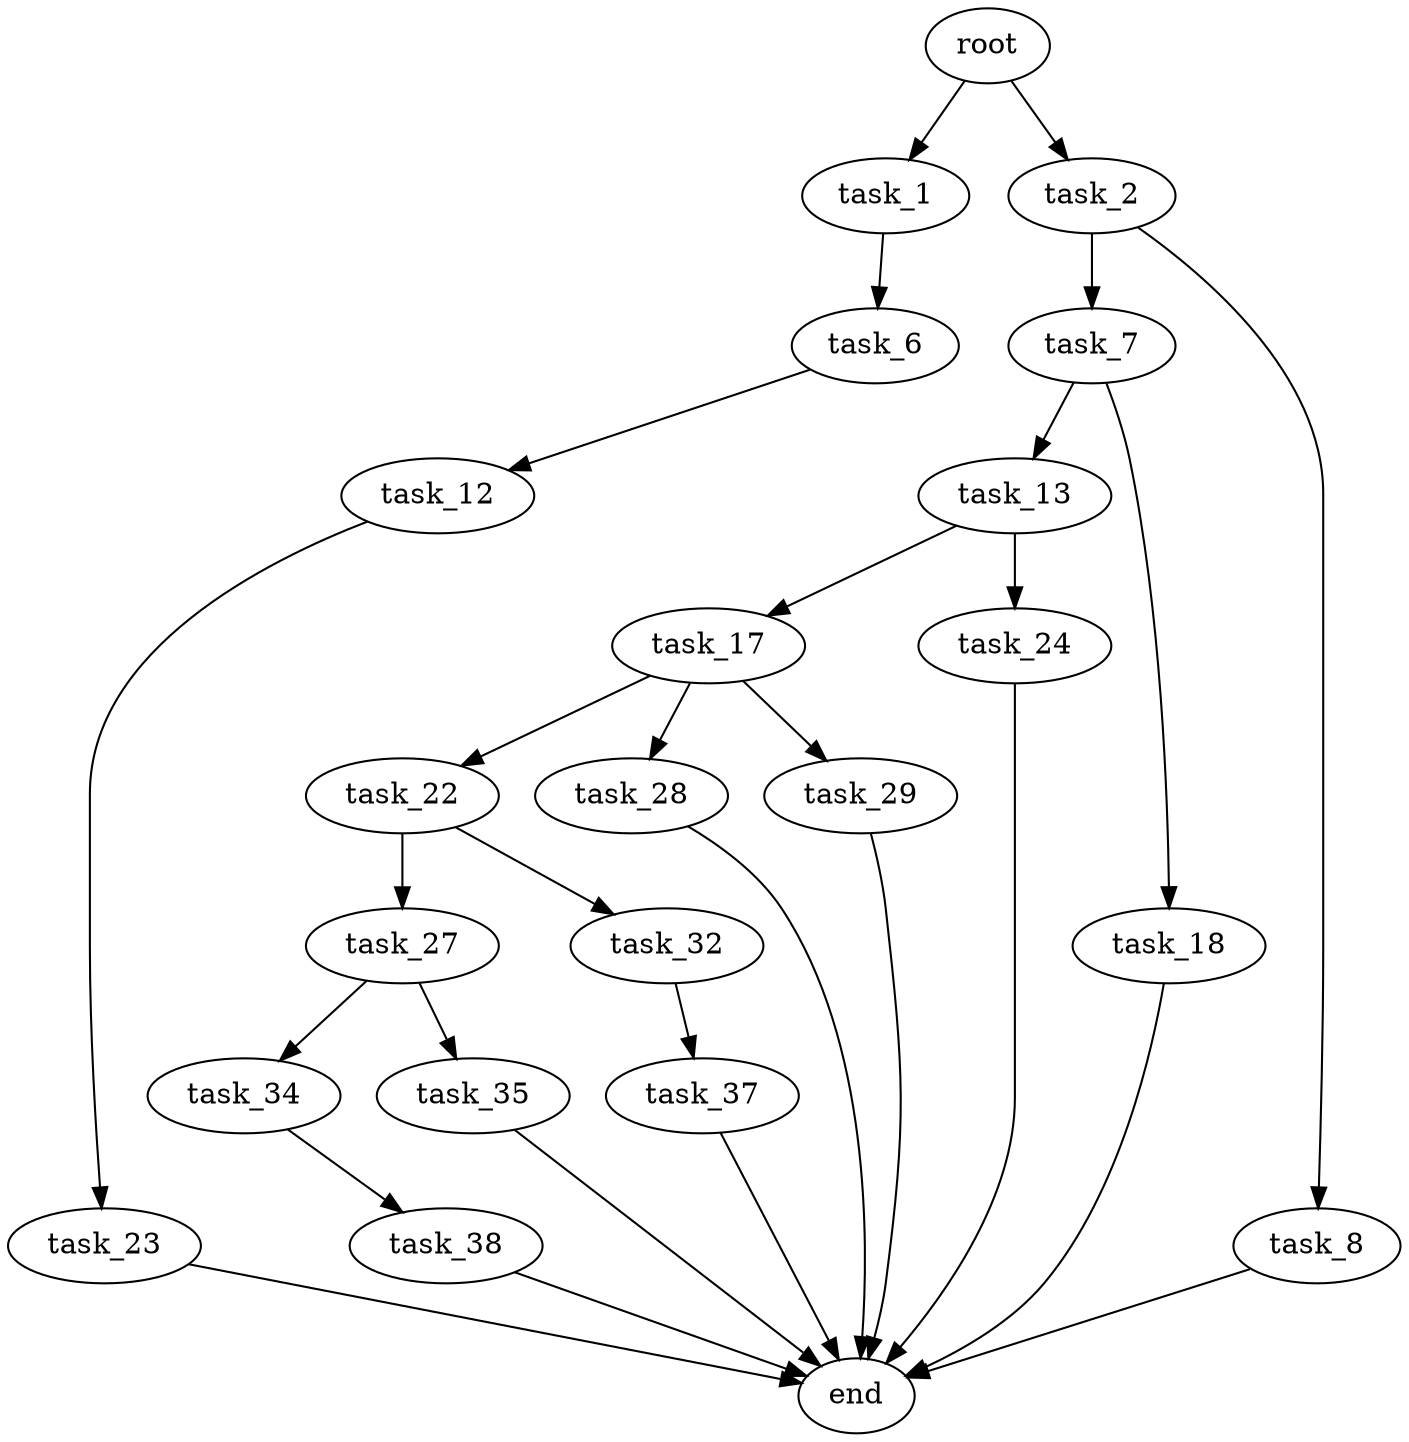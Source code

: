 digraph G {
  root [size="0.000000"];
  task_1 [size="231928233984.000000"];
  task_2 [size="7895857809.000000"];
  task_6 [size="359892363724.000000"];
  task_7 [size="246707670556.000000"];
  task_8 [size="231928233984.000000"];
  task_12 [size="231928233984.000000"];
  task_13 [size="8589934592.000000"];
  task_17 [size="40154458439.000000"];
  task_18 [size="549755813888.000000"];
  task_22 [size="41043988073.000000"];
  task_23 [size="26885122671.000000"];
  task_24 [size="5208170052.000000"];
  task_27 [size="1104657242.000000"];
  task_28 [size="8589934592.000000"];
  task_29 [size="231928233984.000000"];
  task_32 [size="6616050499.000000"];
  task_34 [size="11962128986.000000"];
  task_35 [size="23815932134.000000"];
  task_37 [size="1310639060923.000000"];
  task_38 [size="68719476736.000000"];
  end [size="0.000000"];

  root -> task_1 [size="1.000000"];
  root -> task_2 [size="1.000000"];
  task_1 -> task_6 [size="301989888.000000"];
  task_2 -> task_7 [size="33554432.000000"];
  task_2 -> task_8 [size="33554432.000000"];
  task_6 -> task_12 [size="536870912.000000"];
  task_7 -> task_13 [size="679477248.000000"];
  task_7 -> task_18 [size="679477248.000000"];
  task_8 -> end [size="1.000000"];
  task_12 -> task_23 [size="301989888.000000"];
  task_13 -> task_17 [size="33554432.000000"];
  task_13 -> task_24 [size="33554432.000000"];
  task_17 -> task_22 [size="33554432.000000"];
  task_17 -> task_28 [size="33554432.000000"];
  task_17 -> task_29 [size="33554432.000000"];
  task_18 -> end [size="1.000000"];
  task_22 -> task_27 [size="33554432.000000"];
  task_22 -> task_32 [size="33554432.000000"];
  task_23 -> end [size="1.000000"];
  task_24 -> end [size="1.000000"];
  task_27 -> task_34 [size="75497472.000000"];
  task_27 -> task_35 [size="75497472.000000"];
  task_28 -> end [size="1.000000"];
  task_29 -> end [size="1.000000"];
  task_32 -> task_37 [size="411041792.000000"];
  task_34 -> task_38 [size="209715200.000000"];
  task_35 -> end [size="1.000000"];
  task_37 -> end [size="1.000000"];
  task_38 -> end [size="1.000000"];
}
